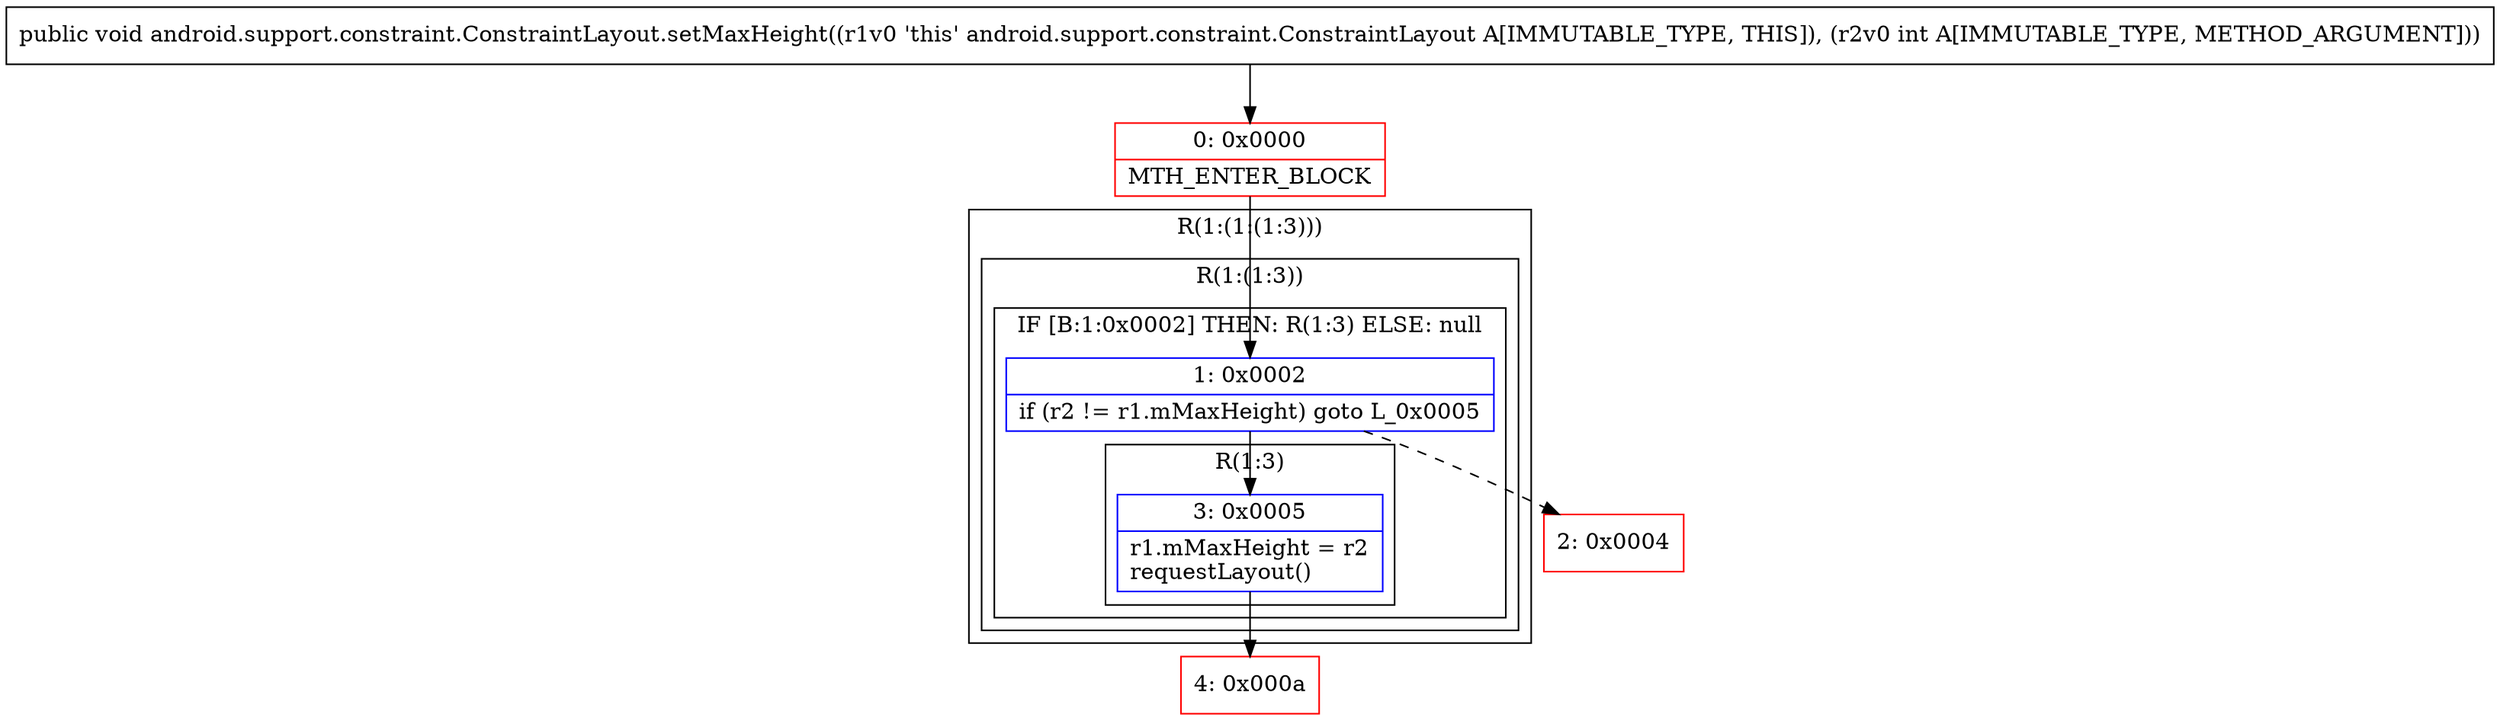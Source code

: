 digraph "CFG forandroid.support.constraint.ConstraintLayout.setMaxHeight(I)V" {
subgraph cluster_Region_1020382400 {
label = "R(1:(1:(1:3)))";
node [shape=record,color=blue];
subgraph cluster_Region_295852344 {
label = "R(1:(1:3))";
node [shape=record,color=blue];
subgraph cluster_IfRegion_1497964871 {
label = "IF [B:1:0x0002] THEN: R(1:3) ELSE: null";
node [shape=record,color=blue];
Node_1 [shape=record,label="{1\:\ 0x0002|if (r2 != r1.mMaxHeight) goto L_0x0005\l}"];
subgraph cluster_Region_645272142 {
label = "R(1:3)";
node [shape=record,color=blue];
Node_3 [shape=record,label="{3\:\ 0x0005|r1.mMaxHeight = r2\lrequestLayout()\l}"];
}
}
}
}
Node_0 [shape=record,color=red,label="{0\:\ 0x0000|MTH_ENTER_BLOCK\l}"];
Node_2 [shape=record,color=red,label="{2\:\ 0x0004}"];
Node_4 [shape=record,color=red,label="{4\:\ 0x000a}"];
MethodNode[shape=record,label="{public void android.support.constraint.ConstraintLayout.setMaxHeight((r1v0 'this' android.support.constraint.ConstraintLayout A[IMMUTABLE_TYPE, THIS]), (r2v0 int A[IMMUTABLE_TYPE, METHOD_ARGUMENT])) }"];
MethodNode -> Node_0;
Node_1 -> Node_2[style=dashed];
Node_1 -> Node_3;
Node_3 -> Node_4;
Node_0 -> Node_1;
}

